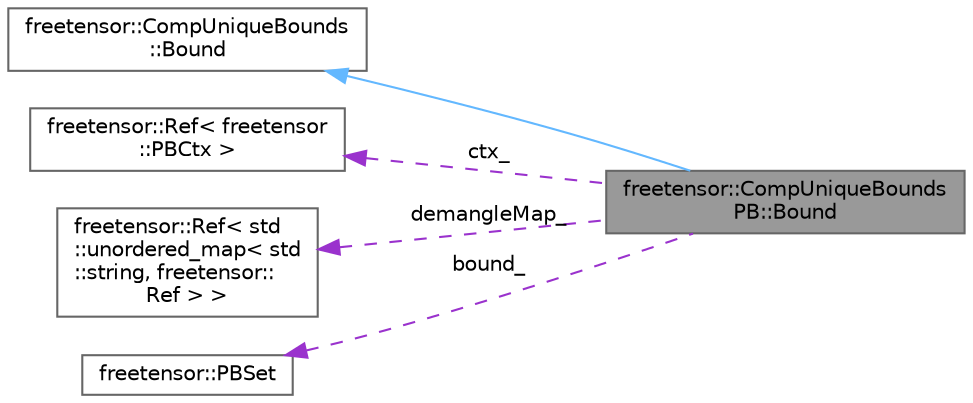 digraph "freetensor::CompUniqueBoundsPB::Bound"
{
 // LATEX_PDF_SIZE
  bgcolor="transparent";
  edge [fontname=Helvetica,fontsize=10,labelfontname=Helvetica,labelfontsize=10];
  node [fontname=Helvetica,fontsize=10,shape=box,height=0.2,width=0.4];
  rankdir="LR";
  Node1 [label="freetensor::CompUniqueBounds\lPB::Bound",height=0.2,width=0.4,color="gray40", fillcolor="grey60", style="filled", fontcolor="black",tooltip=" "];
  Node2 -> Node1 [dir="back",color="steelblue1",style="solid"];
  Node2 [label="freetensor::CompUniqueBounds\l::Bound",height=0.2,width=0.4,color="gray40", fillcolor="white", style="filled",URL="$classfreetensor_1_1CompUniqueBounds_1_1Bound.html",tooltip=" "];
  Node3 -> Node1 [dir="back",color="darkorchid3",style="dashed",label=" ctx_" ];
  Node3 [label="freetensor::Ref\< freetensor\l::PBCtx \>",height=0.2,width=0.4,color="gray40", fillcolor="white", style="filled",URL="$classfreetensor_1_1Ref.html",tooltip=" "];
  Node4 -> Node1 [dir="back",color="darkorchid3",style="dashed",label=" demangleMap_" ];
  Node4 [label="freetensor::Ref\< std\l::unordered_map\< std\l::string, freetensor::\lRef \> \>",height=0.2,width=0.4,color="gray40", fillcolor="white", style="filled",URL="$classfreetensor_1_1Ref.html",tooltip=" "];
  Node5 -> Node1 [dir="back",color="darkorchid3",style="dashed",label=" bound_" ];
  Node5 [label="freetensor::PBSet",height=0.2,width=0.4,color="gray40", fillcolor="white", style="filled",URL="$classfreetensor_1_1PBSet.html",tooltip=" "];
}
